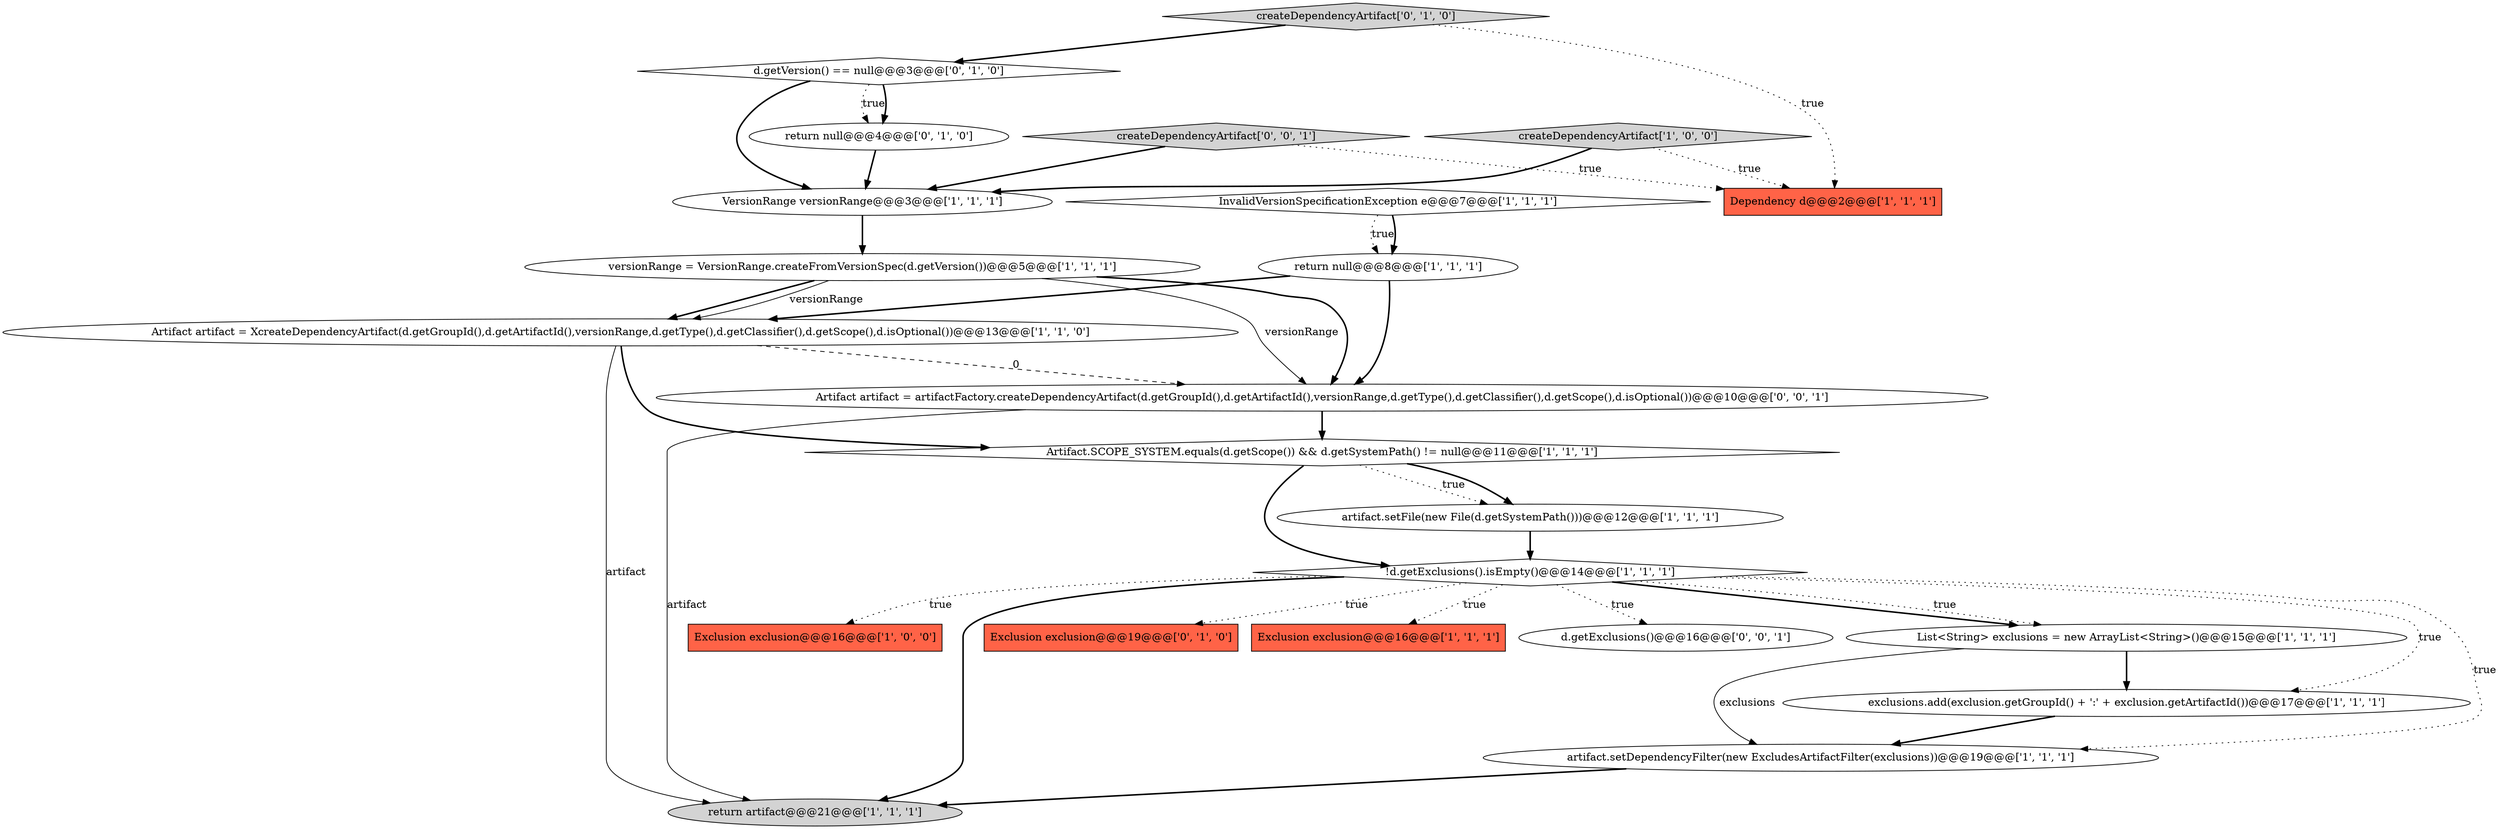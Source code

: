 digraph {
0 [style = filled, label = "exclusions.add(exclusion.getGroupId() + ':' + exclusion.getArtifactId())@@@17@@@['1', '1', '1']", fillcolor = white, shape = ellipse image = "AAA0AAABBB1BBB"];
3 [style = filled, label = "Exclusion exclusion@@@16@@@['1', '0', '0']", fillcolor = tomato, shape = box image = "AAA0AAABBB1BBB"];
13 [style = filled, label = "return artifact@@@21@@@['1', '1', '1']", fillcolor = lightgray, shape = ellipse image = "AAA0AAABBB1BBB"];
2 [style = filled, label = "InvalidVersionSpecificationException e@@@7@@@['1', '1', '1']", fillcolor = white, shape = diamond image = "AAA0AAABBB1BBB"];
16 [style = filled, label = "Exclusion exclusion@@@19@@@['0', '1', '0']", fillcolor = tomato, shape = box image = "AAA0AAABBB2BBB"];
21 [style = filled, label = "Artifact artifact = artifactFactory.createDependencyArtifact(d.getGroupId(),d.getArtifactId(),versionRange,d.getType(),d.getClassifier(),d.getScope(),d.isOptional())@@@10@@@['0', '0', '1']", fillcolor = white, shape = ellipse image = "AAA0AAABBB3BBB"];
12 [style = filled, label = "Artifact.SCOPE_SYSTEM.equals(d.getScope()) && d.getSystemPath() != null@@@11@@@['1', '1', '1']", fillcolor = white, shape = diamond image = "AAA0AAABBB1BBB"];
7 [style = filled, label = "VersionRange versionRange@@@3@@@['1', '1', '1']", fillcolor = white, shape = ellipse image = "AAA0AAABBB1BBB"];
1 [style = filled, label = "List<String> exclusions = new ArrayList<String>()@@@15@@@['1', '1', '1']", fillcolor = white, shape = ellipse image = "AAA0AAABBB1BBB"];
11 [style = filled, label = "return null@@@8@@@['1', '1', '1']", fillcolor = white, shape = ellipse image = "AAA0AAABBB1BBB"];
15 [style = filled, label = "!d.getExclusions().isEmpty()@@@14@@@['1', '1', '1']", fillcolor = white, shape = diamond image = "AAA0AAABBB1BBB"];
18 [style = filled, label = "createDependencyArtifact['0', '1', '0']", fillcolor = lightgray, shape = diamond image = "AAA0AAABBB2BBB"];
6 [style = filled, label = "createDependencyArtifact['1', '0', '0']", fillcolor = lightgray, shape = diamond image = "AAA0AAABBB1BBB"];
8 [style = filled, label = "artifact.setFile(new File(d.getSystemPath()))@@@12@@@['1', '1', '1']", fillcolor = white, shape = ellipse image = "AAA0AAABBB1BBB"];
10 [style = filled, label = "artifact.setDependencyFilter(new ExcludesArtifactFilter(exclusions))@@@19@@@['1', '1', '1']", fillcolor = white, shape = ellipse image = "AAA0AAABBB1BBB"];
5 [style = filled, label = "Exclusion exclusion@@@16@@@['1', '1', '1']", fillcolor = tomato, shape = box image = "AAA0AAABBB1BBB"];
17 [style = filled, label = "d.getVersion() == null@@@3@@@['0', '1', '0']", fillcolor = white, shape = diamond image = "AAA1AAABBB2BBB"];
9 [style = filled, label = "Artifact artifact = XcreateDependencyArtifact(d.getGroupId(),d.getArtifactId(),versionRange,d.getType(),d.getClassifier(),d.getScope(),d.isOptional())@@@13@@@['1', '1', '0']", fillcolor = white, shape = ellipse image = "AAA0AAABBB1BBB"];
19 [style = filled, label = "return null@@@4@@@['0', '1', '0']", fillcolor = white, shape = ellipse image = "AAA1AAABBB2BBB"];
20 [style = filled, label = "d.getExclusions()@@@16@@@['0', '0', '1']", fillcolor = white, shape = ellipse image = "AAA0AAABBB3BBB"];
14 [style = filled, label = "versionRange = VersionRange.createFromVersionSpec(d.getVersion())@@@5@@@['1', '1', '1']", fillcolor = white, shape = ellipse image = "AAA0AAABBB1BBB"];
22 [style = filled, label = "createDependencyArtifact['0', '0', '1']", fillcolor = lightgray, shape = diamond image = "AAA0AAABBB3BBB"];
4 [style = filled, label = "Dependency d@@@2@@@['1', '1', '1']", fillcolor = tomato, shape = box image = "AAA0AAABBB1BBB"];
17->19 [style = dotted, label="true"];
2->11 [style = dotted, label="true"];
1->10 [style = solid, label="exclusions"];
15->1 [style = bold, label=""];
11->21 [style = bold, label=""];
9->21 [style = dashed, label="0"];
14->21 [style = bold, label=""];
2->11 [style = bold, label=""];
15->1 [style = dotted, label="true"];
12->15 [style = bold, label=""];
17->19 [style = bold, label=""];
11->9 [style = bold, label=""];
14->9 [style = bold, label=""];
14->9 [style = solid, label="versionRange"];
9->13 [style = solid, label="artifact"];
21->12 [style = bold, label=""];
15->10 [style = dotted, label="true"];
7->14 [style = bold, label=""];
21->13 [style = solid, label="artifact"];
0->10 [style = bold, label=""];
12->8 [style = dotted, label="true"];
15->0 [style = dotted, label="true"];
6->4 [style = dotted, label="true"];
15->5 [style = dotted, label="true"];
14->21 [style = solid, label="versionRange"];
10->13 [style = bold, label=""];
18->4 [style = dotted, label="true"];
22->7 [style = bold, label=""];
15->20 [style = dotted, label="true"];
15->13 [style = bold, label=""];
15->16 [style = dotted, label="true"];
18->17 [style = bold, label=""];
19->7 [style = bold, label=""];
6->7 [style = bold, label=""];
17->7 [style = bold, label=""];
22->4 [style = dotted, label="true"];
12->8 [style = bold, label=""];
8->15 [style = bold, label=""];
9->12 [style = bold, label=""];
1->0 [style = bold, label=""];
15->3 [style = dotted, label="true"];
}
